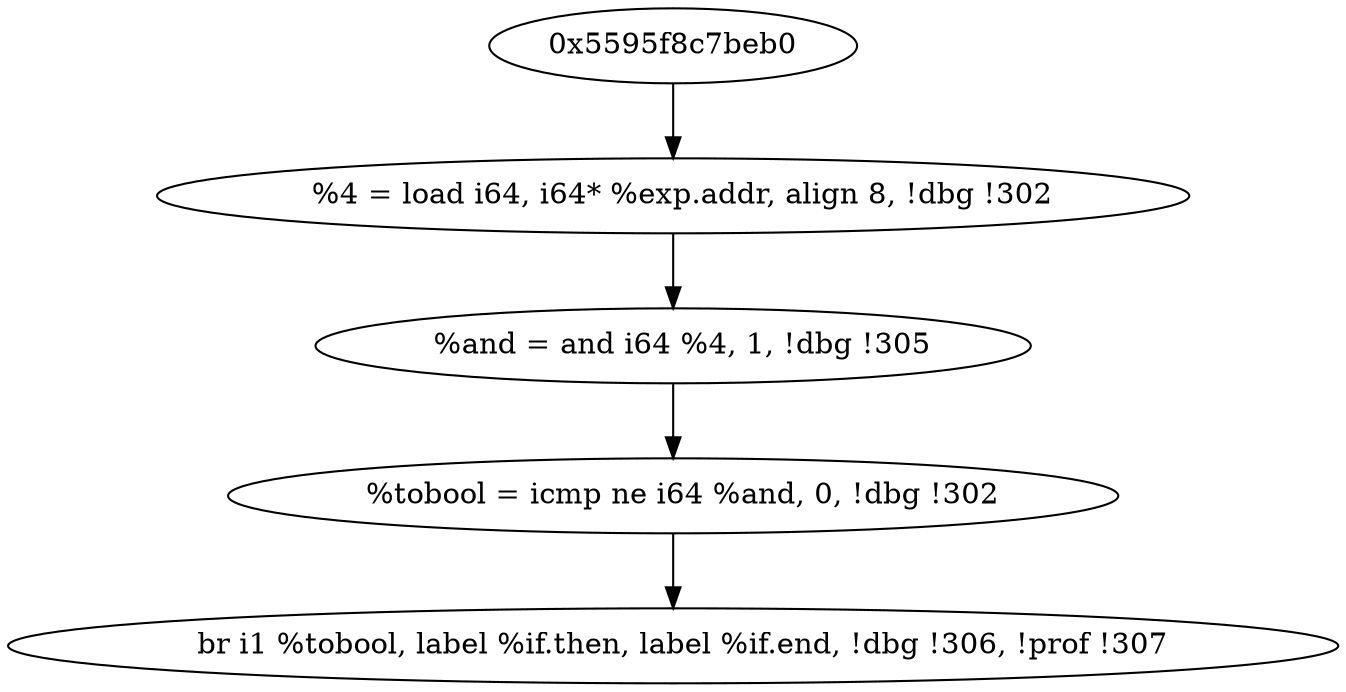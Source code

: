 digraph DDG {
  "0x5595f8c7bf20" [label="  %4 = load i64, i64* %exp.addr, align 8, !dbg !302"];
  "0x5595f8c7bfe0" [label="  %and = and i64 %4, 1, !dbg !305"];
  "0x5595f8c7c0a0" [label="  %tobool = icmp ne i64 %and, 0, !dbg !302"];
  "0x5595f8c7c150" [label="  br i1 %tobool, label %if.then, label %if.end, !dbg !306, !prof !307"];
  "0x5595f8c7beb0" -> "0x5595f8c7bf20";
  "0x5595f8c7bf20" -> "0x5595f8c7bfe0";
  "0x5595f8c7bfe0" -> "0x5595f8c7c0a0";
  "0x5595f8c7c0a0" -> "0x5595f8c7c150";
}
